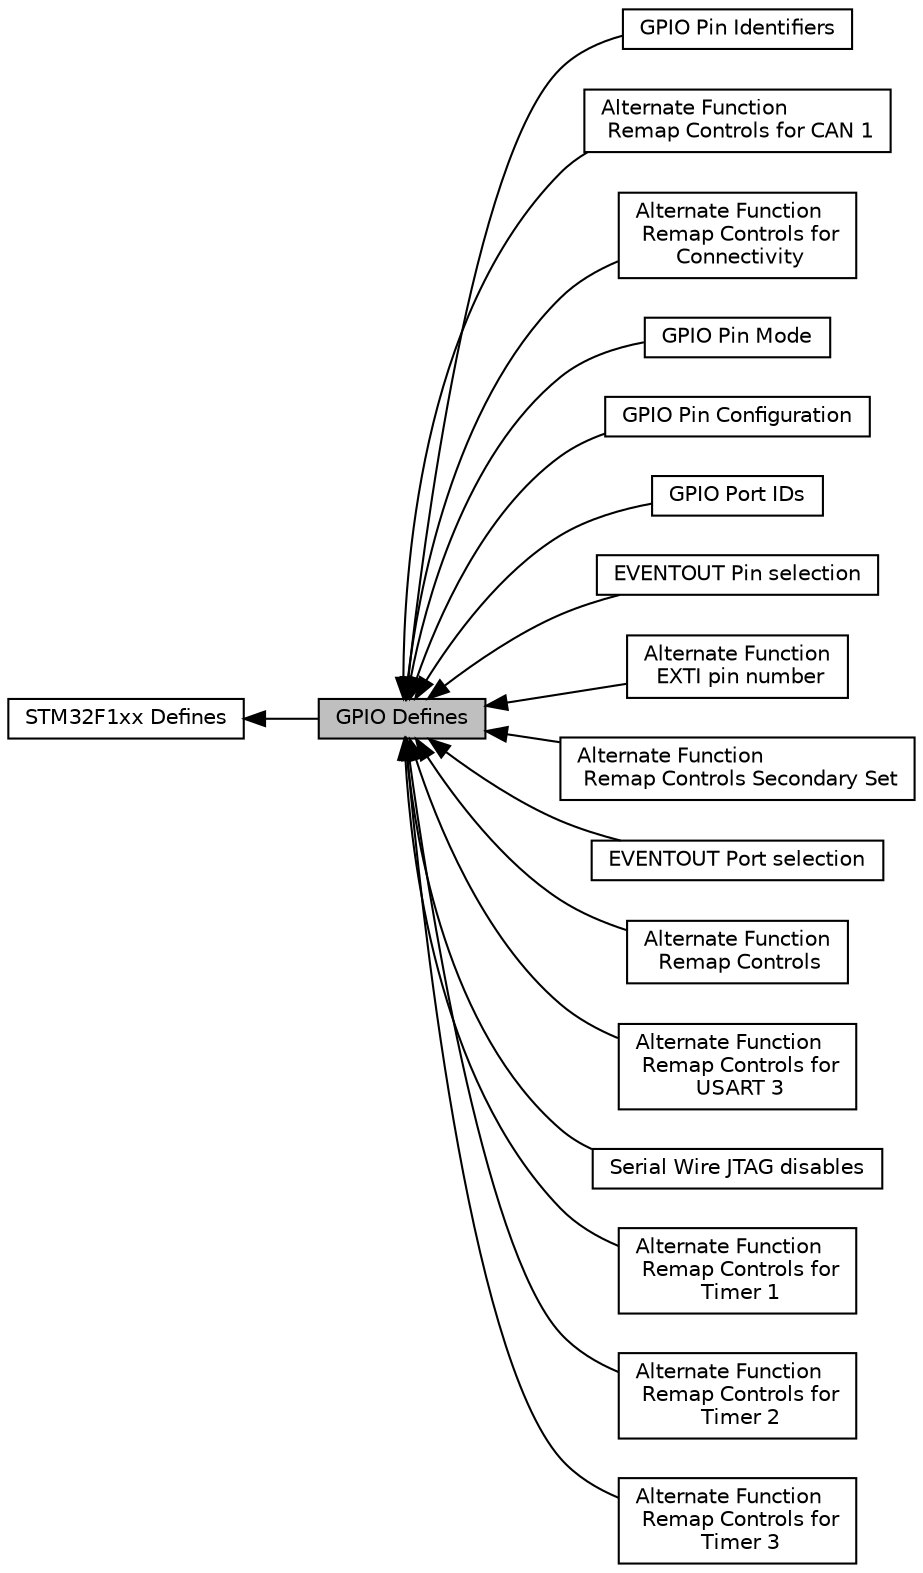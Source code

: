 digraph "GPIO Defines"
{
  edge [fontname="Helvetica",fontsize="10",labelfontname="Helvetica",labelfontsize="10"];
  node [fontname="Helvetica",fontsize="10",shape=record];
  rankdir=LR;
  Node17 [label="GPIO Pin Identifiers",height=0.2,width=0.4,color="black", fillcolor="white", style="filled",URL="$group__gpio__pin__id.html"];
  Node10 [label="Alternate Function\l Remap Controls for CAN 1",height=0.2,width=0.4,color="black", fillcolor="white", style="filled",URL="$group__afio__remap__can1.html"];
  Node7 [label="Alternate Function\l Remap Controls for\l Connectivity",height=0.2,width=0.4,color="black", fillcolor="white", style="filled",URL="$group__afio__remap__cld.html",tooltip="Line Devices only. "];
  Node1 [label="STM32F1xx Defines",height=0.2,width=0.4,color="black", fillcolor="white", style="filled",URL="$group__STM32F1xx__defines.html",tooltip="Defined Constants and Types for the STM32F1xx series. "];
  Node4 [label="GPIO Pin Mode",height=0.2,width=0.4,color="black", fillcolor="white", style="filled",URL="$group__gpio__mode.html"];
  Node3 [label="GPIO Pin Configuration",height=0.2,width=0.4,color="black", fillcolor="white", style="filled",URL="$group__gpio__cnf.html",tooltip="If mode specifies input, configuration can be. "];
  Node2 [label="GPIO Port IDs",height=0.2,width=0.4,color="black", fillcolor="white", style="filled",URL="$group__gpio__port__id.html"];
  Node6 [label="EVENTOUT Pin selection",height=0.2,width=0.4,color="black", fillcolor="white", style="filled",URL="$group__afio__evcr__pin.html"];
  Node16 [label="Alternate Function\l EXTI pin number",height=0.2,width=0.4,color="black", fillcolor="white", style="filled",URL="$group__afio__exti.html"];
  Node0 [label="GPIO Defines",height=0.2,width=0.4,color="black", fillcolor="grey75", style="filled", fontcolor="black"];
  Node15 [label="Alternate Function\l Remap Controls Secondary Set",height=0.2,width=0.4,color="black", fillcolor="white", style="filled",URL="$group__afio__remap2.html"];
  Node5 [label="EVENTOUT Port selection",height=0.2,width=0.4,color="black", fillcolor="white", style="filled",URL="$group__afio__evcr__port.html"];
  Node9 [label="Alternate Function\l Remap Controls",height=0.2,width=0.4,color="black", fillcolor="white", style="filled",URL="$group__afio__remap.html"];
  Node14 [label="Alternate Function\l Remap Controls for\l USART 3",height=0.2,width=0.4,color="black", fillcolor="white", style="filled",URL="$group__afio__remap__usart3.html"];
  Node8 [label="Serial Wire JTAG disables",height=0.2,width=0.4,color="black", fillcolor="white", style="filled",URL="$group__afio__swj__disable.html"];
  Node13 [label="Alternate Function\l Remap Controls for\l Timer 1",height=0.2,width=0.4,color="black", fillcolor="white", style="filled",URL="$group__afio__remap__tim1.html"];
  Node12 [label="Alternate Function\l Remap Controls for\l Timer 2",height=0.2,width=0.4,color="black", fillcolor="white", style="filled",URL="$group__afio__remap__tim2.html"];
  Node11 [label="Alternate Function\l Remap Controls for\l Timer 3",height=0.2,width=0.4,color="black", fillcolor="white", style="filled",URL="$group__afio__remap__tim3.html"];
  Node1->Node0 [shape=plaintext, dir="back", style="solid"];
  Node0->Node2 [shape=plaintext, dir="back", style="solid"];
  Node0->Node3 [shape=plaintext, dir="back", style="solid"];
  Node0->Node4 [shape=plaintext, dir="back", style="solid"];
  Node0->Node5 [shape=plaintext, dir="back", style="solid"];
  Node0->Node6 [shape=plaintext, dir="back", style="solid"];
  Node0->Node7 [shape=plaintext, dir="back", style="solid"];
  Node0->Node8 [shape=plaintext, dir="back", style="solid"];
  Node0->Node9 [shape=plaintext, dir="back", style="solid"];
  Node0->Node10 [shape=plaintext, dir="back", style="solid"];
  Node0->Node11 [shape=plaintext, dir="back", style="solid"];
  Node0->Node12 [shape=plaintext, dir="back", style="solid"];
  Node0->Node13 [shape=plaintext, dir="back", style="solid"];
  Node0->Node14 [shape=plaintext, dir="back", style="solid"];
  Node0->Node15 [shape=plaintext, dir="back", style="solid"];
  Node0->Node16 [shape=plaintext, dir="back", style="solid"];
  Node0->Node17 [shape=plaintext, dir="back", style="solid"];
}
